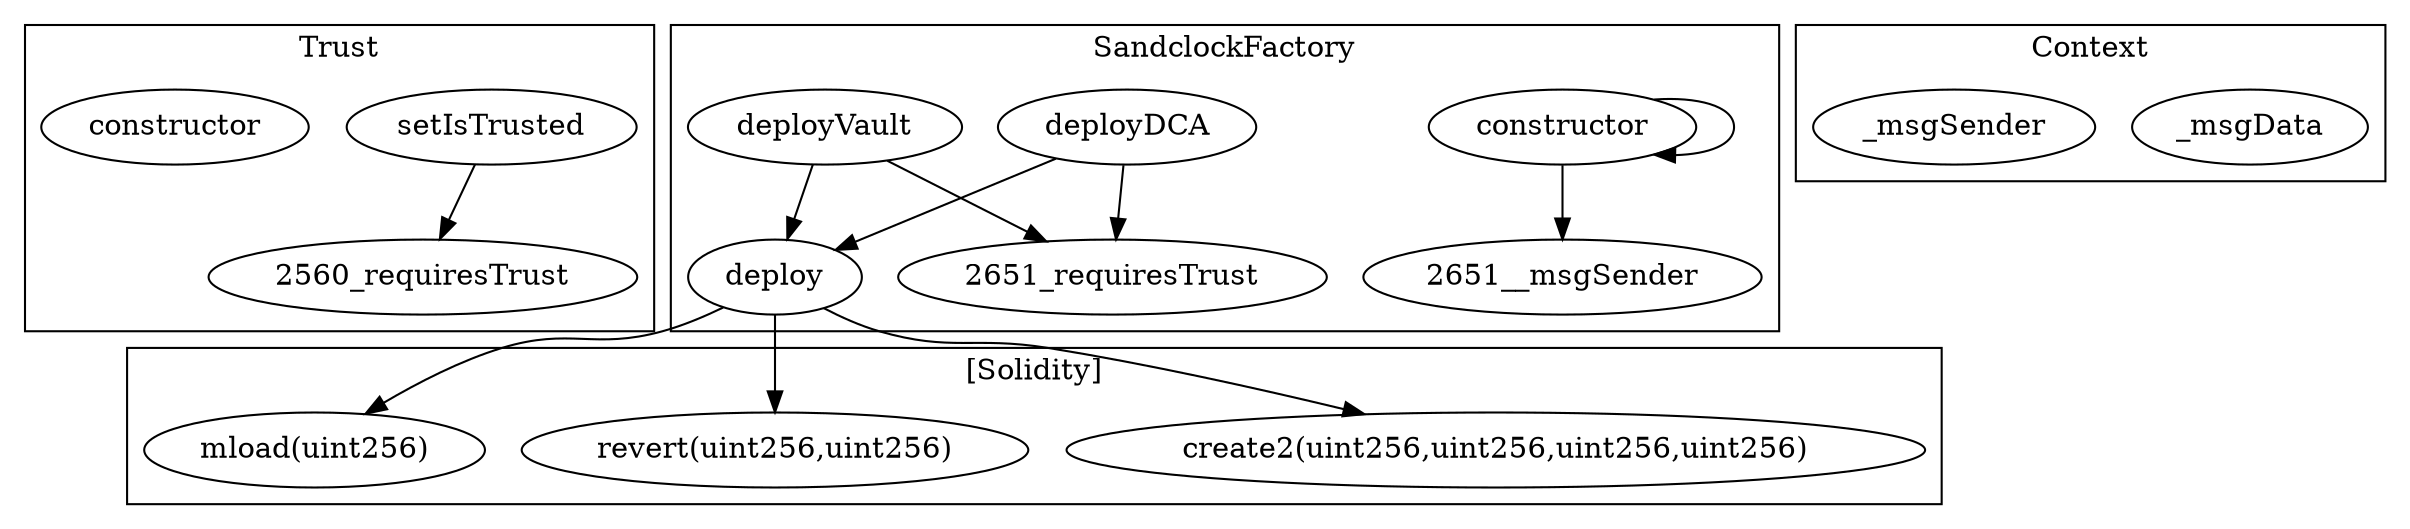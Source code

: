 strict digraph {
subgraph cluster_2560_Trust {
label = "Trust"
"2560_setIsTrusted" [label="setIsTrusted"]
"2560_constructor" [label="constructor"]
"2560_setIsTrusted" -> "2560_requiresTrust"
}subgraph cluster_2651_SandclockFactory {
label = "SandclockFactory"
"2651_deployDCA" [label="deployDCA"]
"2651_constructor" [label="constructor"]
"2651_deployVault" [label="deployVault"]
"2651_deploy" [label="deploy"]
"2651_constructor" -> "2651__msgSender"
"2651_constructor" -> "2651_constructor"
"2651_deployVault" -> "2651_requiresTrust"
"2651_deployDCA" -> "2651_requiresTrust"
"2651_deployDCA" -> "2651_deploy"
"2651_deployVault" -> "2651_deploy"
}subgraph cluster_2183_Context {
label = "Context"
"2183__msgData" [label="_msgData"]
"2183__msgSender" [label="_msgSender"]
}subgraph cluster_solidity {
label = "[Solidity]"
"create2(uint256,uint256,uint256,uint256)" 
"revert(uint256,uint256)" 
"mload(uint256)" 
"2651_deploy" -> "mload(uint256)"
"2651_deploy" -> "revert(uint256,uint256)"
"2651_deploy" -> "create2(uint256,uint256,uint256,uint256)"
}
}